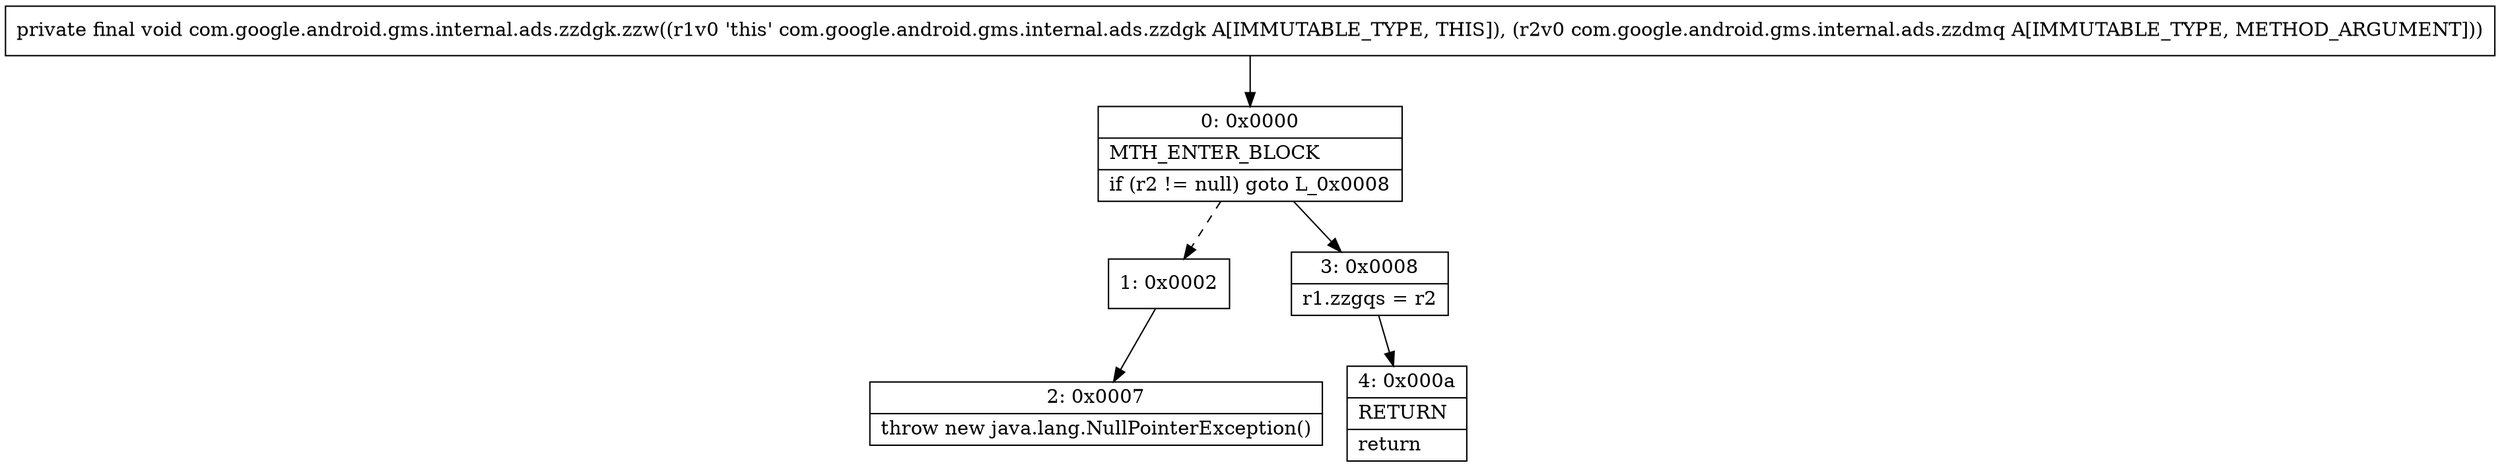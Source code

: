 digraph "CFG forcom.google.android.gms.internal.ads.zzdgk.zzw(Lcom\/google\/android\/gms\/internal\/ads\/zzdmq;)V" {
Node_0 [shape=record,label="{0\:\ 0x0000|MTH_ENTER_BLOCK\l|if (r2 != null) goto L_0x0008\l}"];
Node_1 [shape=record,label="{1\:\ 0x0002}"];
Node_2 [shape=record,label="{2\:\ 0x0007|throw new java.lang.NullPointerException()\l}"];
Node_3 [shape=record,label="{3\:\ 0x0008|r1.zzgqs = r2\l}"];
Node_4 [shape=record,label="{4\:\ 0x000a|RETURN\l|return\l}"];
MethodNode[shape=record,label="{private final void com.google.android.gms.internal.ads.zzdgk.zzw((r1v0 'this' com.google.android.gms.internal.ads.zzdgk A[IMMUTABLE_TYPE, THIS]), (r2v0 com.google.android.gms.internal.ads.zzdmq A[IMMUTABLE_TYPE, METHOD_ARGUMENT])) }"];
MethodNode -> Node_0;
Node_0 -> Node_1[style=dashed];
Node_0 -> Node_3;
Node_1 -> Node_2;
Node_3 -> Node_4;
}

